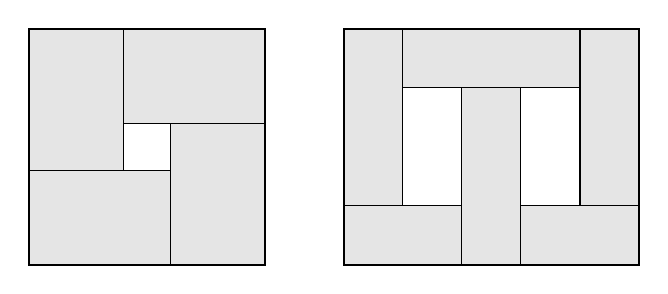 \begin{tikzpicture}[
item/.style={fill={black!10},draw},
bin/.style={draw,thick},
]
\path[item]
    (0.0,0.0) rectangle +(1.8,1.2)
    (1.8,0.0) rectangle +(1.2,1.8)
    (0.0,1.2) rectangle +(1.2,1.8)
    (1.2,1.8) rectangle +(1.8,1.2);
\path[bin] (0,0) rectangle +(3,3);
\begin{scope}[shift={(4cm,0cm)},scale=1.25]
\path[item]
    (0.0,0.0) rectangle +(1.2,0.6)
    (1.8,0.0) rectangle +(1.2,0.6)
    (0.0,0.6) rectangle +(0.6,1.8)
    (2.4,0.6) rectangle +(0.6,1.8)
    (1.2,0.0) rectangle +(0.6,1.8)
    (0.6,1.8) rectangle +(1.8,0.6);
\path[bin] (0,0) rectangle +(3,2.4);
\end{scope}
\end{tikzpicture}
